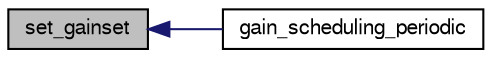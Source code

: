 digraph "set_gainset"
{
  edge [fontname="FreeSans",fontsize="10",labelfontname="FreeSans",labelfontsize="10"];
  node [fontname="FreeSans",fontsize="10",shape=record];
  rankdir="LR";
  Node1 [label="set_gainset",height=0.2,width=0.4,color="black", fillcolor="grey75", style="filled", fontcolor="black"];
  Node1 -> Node2 [dir="back",color="midnightblue",fontsize="10",style="solid",fontname="FreeSans"];
  Node2 [label="gain_scheduling_periodic",height=0.2,width=0.4,color="black", fillcolor="white", style="filled",URL="$gain__scheduling_8h.html#a4e89953041f33d51c4b1b6c588a66ff8",tooltip="Periodic function that interpolates between gain sets depending on the scheduling variable..."];
}
